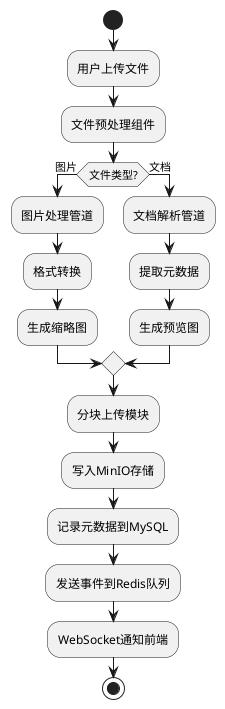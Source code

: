 @startuml
start
:用户上传文件;
:文件预处理组件;
if (文件类型?) then (图片)
  :图片处理管道;
  :格式转换;
  :生成缩略图;
else (文档)
  :文档解析管道;
  :提取元数据;
  :生成预览图;
endif
:分块上传模块;
:写入MinIO存储;
:记录元数据到MySQL;
:发送事件到Redis队列;
:WebSocket通知前端;
stop
@enduml
